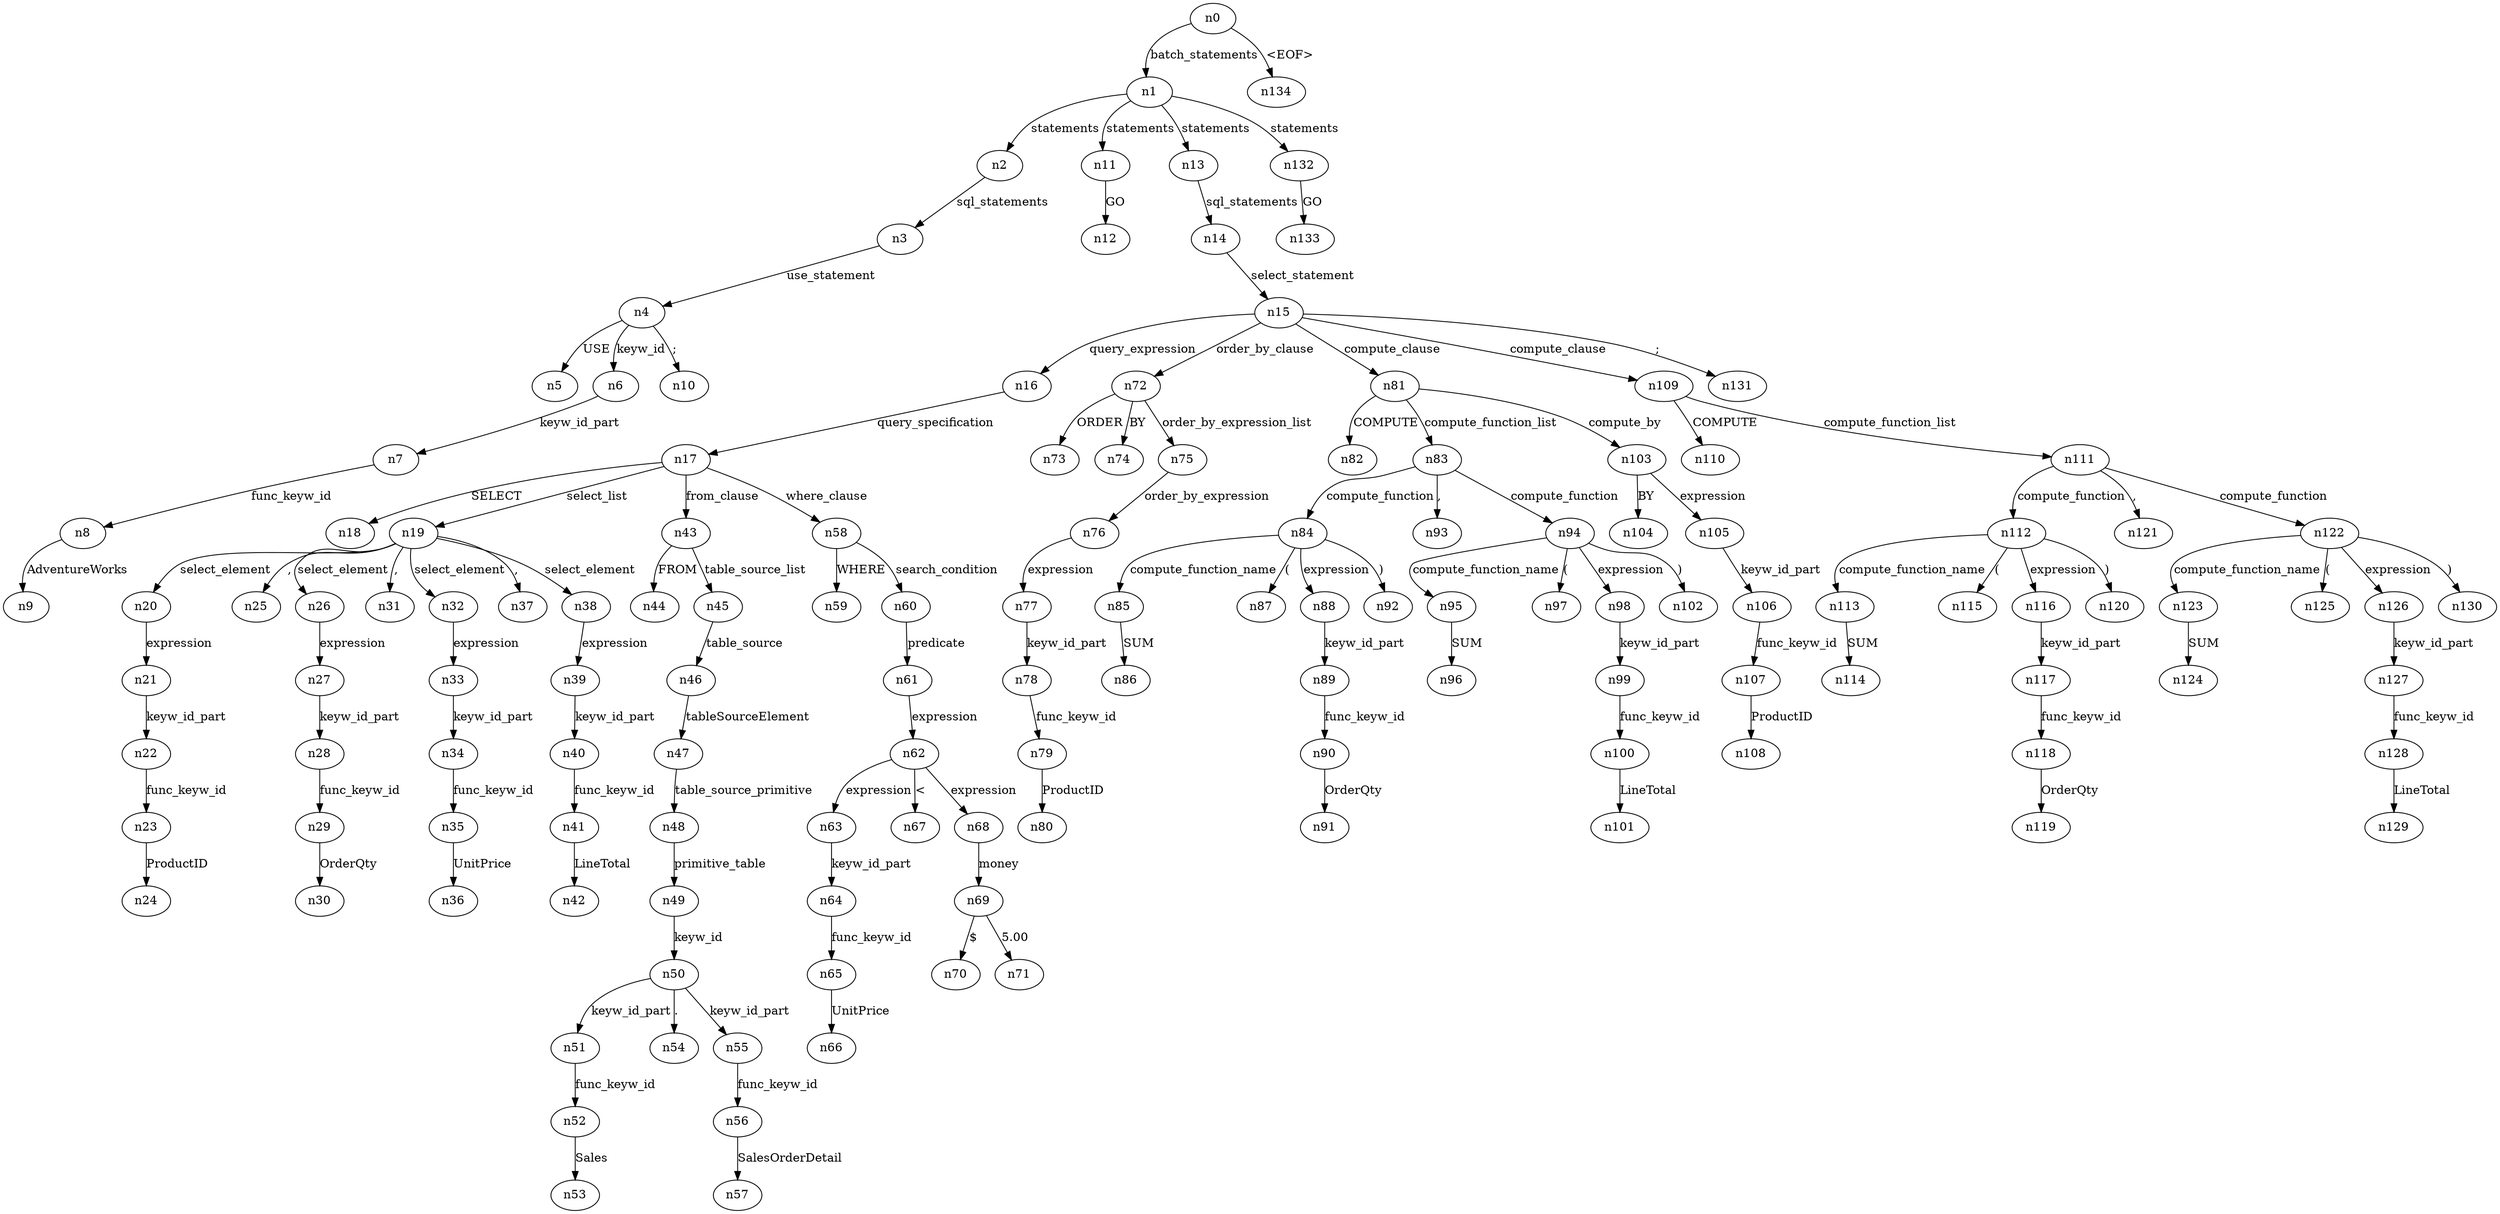 digraph ParseTree {
  n0 -> n1 [label="batch_statements"];
  n1 -> n2 [label="statements"];
  n2 -> n3 [label="sql_statements"];
  n3 -> n4 [label="use_statement"];
  n4 -> n5 [label="USE"];
  n4 -> n6 [label="keyw_id"];
  n6 -> n7 [label="keyw_id_part"];
  n7 -> n8 [label="func_keyw_id"];
  n8 -> n9 [label="AdventureWorks"];
  n4 -> n10 [label=";"];
  n1 -> n11 [label="statements"];
  n11 -> n12 [label="GO"];
  n1 -> n13 [label="statements"];
  n13 -> n14 [label="sql_statements"];
  n14 -> n15 [label="select_statement"];
  n15 -> n16 [label="query_expression"];
  n16 -> n17 [label="query_specification"];
  n17 -> n18 [label="SELECT"];
  n17 -> n19 [label="select_list"];
  n19 -> n20 [label="select_element"];
  n20 -> n21 [label="expression"];
  n21 -> n22 [label="keyw_id_part"];
  n22 -> n23 [label="func_keyw_id"];
  n23 -> n24 [label="ProductID"];
  n19 -> n25 [label=","];
  n19 -> n26 [label="select_element"];
  n26 -> n27 [label="expression"];
  n27 -> n28 [label="keyw_id_part"];
  n28 -> n29 [label="func_keyw_id"];
  n29 -> n30 [label="OrderQty"];
  n19 -> n31 [label=","];
  n19 -> n32 [label="select_element"];
  n32 -> n33 [label="expression"];
  n33 -> n34 [label="keyw_id_part"];
  n34 -> n35 [label="func_keyw_id"];
  n35 -> n36 [label="UnitPrice"];
  n19 -> n37 [label=","];
  n19 -> n38 [label="select_element"];
  n38 -> n39 [label="expression"];
  n39 -> n40 [label="keyw_id_part"];
  n40 -> n41 [label="func_keyw_id"];
  n41 -> n42 [label="LineTotal"];
  n17 -> n43 [label="from_clause"];
  n43 -> n44 [label="FROM"];
  n43 -> n45 [label="table_source_list"];
  n45 -> n46 [label="table_source"];
  n46 -> n47 [label="tableSourceElement"];
  n47 -> n48 [label="table_source_primitive"];
  n48 -> n49 [label="primitive_table"];
  n49 -> n50 [label="keyw_id"];
  n50 -> n51 [label="keyw_id_part"];
  n51 -> n52 [label="func_keyw_id"];
  n52 -> n53 [label="Sales"];
  n50 -> n54 [label="."];
  n50 -> n55 [label="keyw_id_part"];
  n55 -> n56 [label="func_keyw_id"];
  n56 -> n57 [label="SalesOrderDetail"];
  n17 -> n58 [label="where_clause"];
  n58 -> n59 [label="WHERE"];
  n58 -> n60 [label="search_condition"];
  n60 -> n61 [label="predicate"];
  n61 -> n62 [label="expression"];
  n62 -> n63 [label="expression"];
  n63 -> n64 [label="keyw_id_part"];
  n64 -> n65 [label="func_keyw_id"];
  n65 -> n66 [label="UnitPrice"];
  n62 -> n67 [label="<"];
  n62 -> n68 [label="expression"];
  n68 -> n69 [label="money"];
  n69 -> n70 [label="$"];
  n69 -> n71 [label="5.00"];
  n15 -> n72 [label="order_by_clause"];
  n72 -> n73 [label="ORDER"];
  n72 -> n74 [label="BY"];
  n72 -> n75 [label="order_by_expression_list"];
  n75 -> n76 [label="order_by_expression"];
  n76 -> n77 [label="expression"];
  n77 -> n78 [label="keyw_id_part"];
  n78 -> n79 [label="func_keyw_id"];
  n79 -> n80 [label="ProductID"];
  n15 -> n81 [label="compute_clause"];
  n81 -> n82 [label="COMPUTE"];
  n81 -> n83 [label="compute_function_list"];
  n83 -> n84 [label="compute_function"];
  n84 -> n85 [label="compute_function_name"];
  n85 -> n86 [label="SUM"];
  n84 -> n87 [label="("];
  n84 -> n88 [label="expression"];
  n88 -> n89 [label="keyw_id_part"];
  n89 -> n90 [label="func_keyw_id"];
  n90 -> n91 [label="OrderQty"];
  n84 -> n92 [label=")"];
  n83 -> n93 [label=","];
  n83 -> n94 [label="compute_function"];
  n94 -> n95 [label="compute_function_name"];
  n95 -> n96 [label="SUM"];
  n94 -> n97 [label="("];
  n94 -> n98 [label="expression"];
  n98 -> n99 [label="keyw_id_part"];
  n99 -> n100 [label="func_keyw_id"];
  n100 -> n101 [label="LineTotal"];
  n94 -> n102 [label=")"];
  n81 -> n103 [label="compute_by"];
  n103 -> n104 [label="BY"];
  n103 -> n105 [label="expression"];
  n105 -> n106 [label="keyw_id_part"];
  n106 -> n107 [label="func_keyw_id"];
  n107 -> n108 [label="ProductID"];
  n15 -> n109 [label="compute_clause"];
  n109 -> n110 [label="COMPUTE"];
  n109 -> n111 [label="compute_function_list"];
  n111 -> n112 [label="compute_function"];
  n112 -> n113 [label="compute_function_name"];
  n113 -> n114 [label="SUM"];
  n112 -> n115 [label="("];
  n112 -> n116 [label="expression"];
  n116 -> n117 [label="keyw_id_part"];
  n117 -> n118 [label="func_keyw_id"];
  n118 -> n119 [label="OrderQty"];
  n112 -> n120 [label=")"];
  n111 -> n121 [label=","];
  n111 -> n122 [label="compute_function"];
  n122 -> n123 [label="compute_function_name"];
  n123 -> n124 [label="SUM"];
  n122 -> n125 [label="("];
  n122 -> n126 [label="expression"];
  n126 -> n127 [label="keyw_id_part"];
  n127 -> n128 [label="func_keyw_id"];
  n128 -> n129 [label="LineTotal"];
  n122 -> n130 [label=")"];
  n15 -> n131 [label=";"];
  n1 -> n132 [label="statements"];
  n132 -> n133 [label="GO"];
  n0 -> n134 [label="<EOF>"];
}